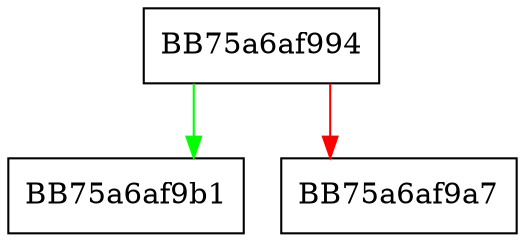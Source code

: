 digraph GetCertType {
  node [shape="box"];
  graph [splines=ortho];
  BB75a6af994 -> BB75a6af9b1 [color="green"];
  BB75a6af994 -> BB75a6af9a7 [color="red"];
}